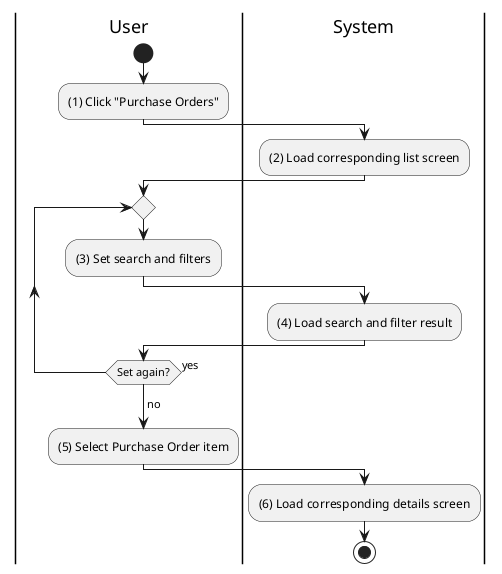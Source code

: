 @startuml purchase-order-view
|u|User
|s|System

|u|
start
:(1) Click "Purchase Orders";

|s|
:(2) Load corresponding list screen;

|u|
repeat
    :(3) Set search and filters;

    |s|
    :(4) Load search and filter result;
|u|
repeat while (Set again?) is (yes)
->no;
:(5) Select Purchase Order item;

|s|
:(6) Load corresponding details screen;
stop
@enduml